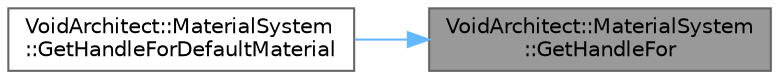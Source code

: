 digraph "VoidArchitect::MaterialSystem::GetHandleFor"
{
 // LATEX_PDF_SIZE
  bgcolor="transparent";
  edge [fontname=Helvetica,fontsize=10,labelfontname=Helvetica,labelfontsize=10];
  node [fontname=Helvetica,fontsize=10,shape=box,height=0.2,width=0.4];
  rankdir="RL";
  Node1 [id="Node000001",label="VoidArchitect::MaterialSystem\l::GetHandleFor",height=0.2,width=0.4,color="gray40", fillcolor="grey60", style="filled", fontcolor="black",tooltip=" "];
  Node1 -> Node2 [id="edge1_Node000001_Node000002",dir="back",color="steelblue1",style="solid",tooltip=" "];
  Node2 [id="Node000002",label="VoidArchitect::MaterialSystem\l::GetHandleForDefaultMaterial",height=0.2,width=0.4,color="grey40", fillcolor="white", style="filled",URL="$class_void_architect_1_1_material_system.html#a8e8dc0004b443548eeb2b44e1fbae53b",tooltip=" "];
}

